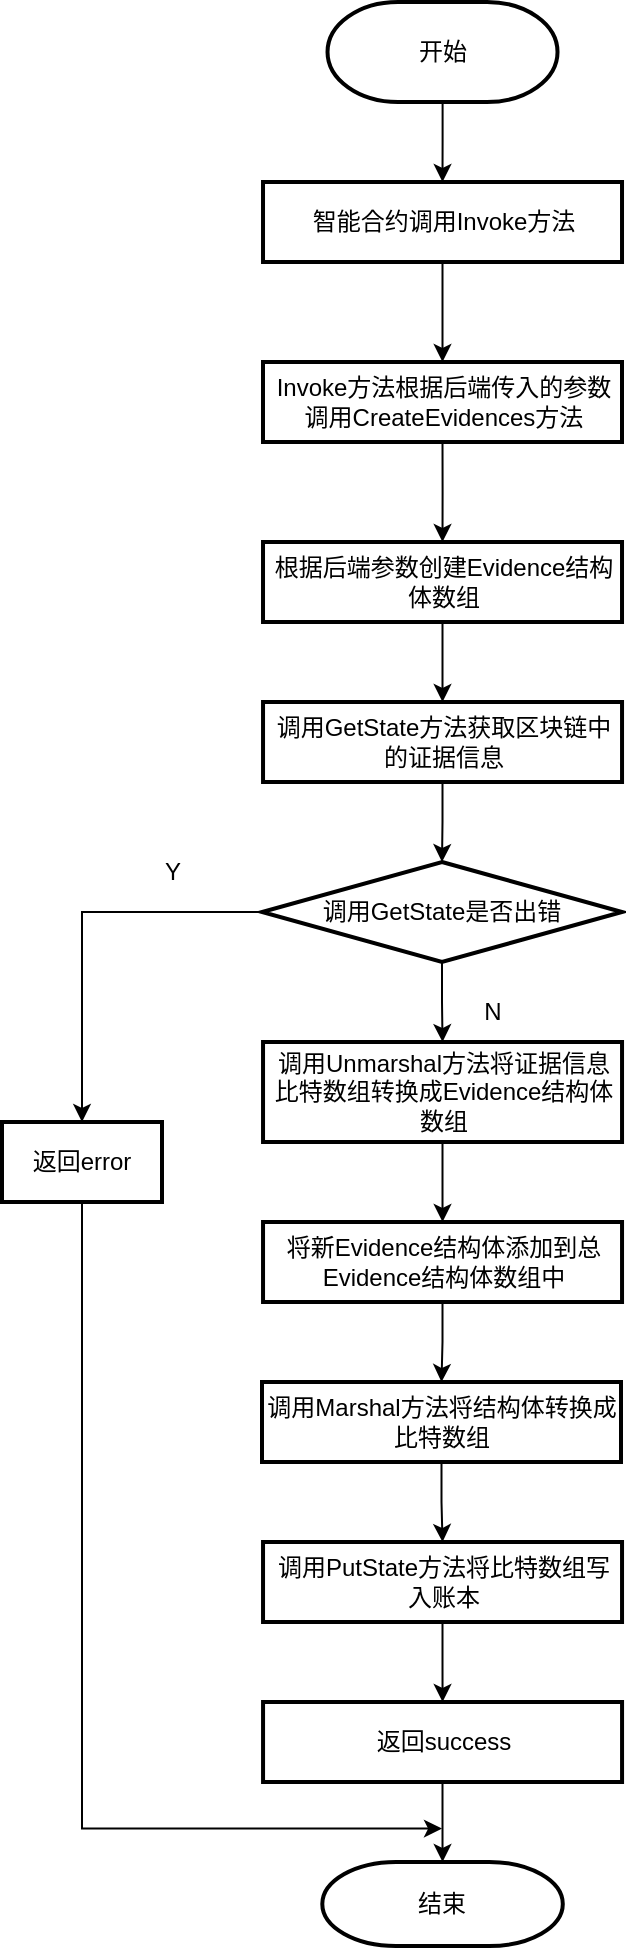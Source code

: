 <mxfile version="21.3.2" type="device">
  <diagram id="C5RBs43oDa-KdzZeNtuy" name="Page-1">
    <mxGraphModel dx="1036" dy="373" grid="1" gridSize="10" guides="1" tooltips="1" connect="1" arrows="1" fold="1" page="1" pageScale="1" pageWidth="827" pageHeight="1169" math="0" shadow="0">
      <root>
        <mxCell id="WIyWlLk6GJQsqaUBKTNV-0" />
        <mxCell id="WIyWlLk6GJQsqaUBKTNV-1" parent="WIyWlLk6GJQsqaUBKTNV-0" />
        <mxCell id="o6iEz9svOuSVI9pk4N0p-0" value="" style="edgeStyle=orthogonalEdgeStyle;rounded=0;orthogonalLoop=1;jettySize=auto;html=1;" edge="1" parent="WIyWlLk6GJQsqaUBKTNV-1" source="o6iEz9svOuSVI9pk4N0p-1" target="o6iEz9svOuSVI9pk4N0p-3">
          <mxGeometry relative="1" as="geometry" />
        </mxCell>
        <mxCell id="o6iEz9svOuSVI9pk4N0p-1" value="开始" style="strokeWidth=2;html=1;shape=mxgraph.flowchart.terminator;whiteSpace=wrap;" vertex="1" parent="WIyWlLk6GJQsqaUBKTNV-1">
          <mxGeometry x="422.76" y="310" width="115" height="50" as="geometry" />
        </mxCell>
        <mxCell id="o6iEz9svOuSVI9pk4N0p-3" value="智能合约调用Invoke方法" style="whiteSpace=wrap;html=1;strokeWidth=2;" vertex="1" parent="WIyWlLk6GJQsqaUBKTNV-1">
          <mxGeometry x="390.51" y="400" width="179.5" height="40" as="geometry" />
        </mxCell>
        <mxCell id="o6iEz9svOuSVI9pk4N0p-8" value="" style="edgeStyle=orthogonalEdgeStyle;rounded=0;orthogonalLoop=1;jettySize=auto;html=1;exitX=0.5;exitY=1;exitDx=0;exitDy=0;entryX=0.5;entryY=0;entryDx=0;entryDy=0;" edge="1" parent="WIyWlLk6GJQsqaUBKTNV-1" source="o6iEz9svOuSVI9pk4N0p-3" target="o6iEz9svOuSVI9pk4N0p-41">
          <mxGeometry relative="1" as="geometry">
            <mxPoint x="480.25" y="440" as="sourcePoint" />
            <mxPoint x="480.241" y="480.003" as="targetPoint" />
          </mxGeometry>
        </mxCell>
        <mxCell id="o6iEz9svOuSVI9pk4N0p-10" value="" style="edgeStyle=orthogonalEdgeStyle;rounded=0;orthogonalLoop=1;jettySize=auto;html=1;exitX=0.5;exitY=1;exitDx=0;exitDy=0;" edge="1" parent="WIyWlLk6GJQsqaUBKTNV-1" source="o6iEz9svOuSVI9pk4N0p-41" target="o6iEz9svOuSVI9pk4N0p-14">
          <mxGeometry relative="1" as="geometry">
            <mxPoint x="480.25" y="540.0" as="sourcePoint" />
          </mxGeometry>
        </mxCell>
        <mxCell id="o6iEz9svOuSVI9pk4N0p-20" value="" style="edgeStyle=orthogonalEdgeStyle;rounded=0;orthogonalLoop=1;jettySize=auto;html=1;entryX=0.5;entryY=0;entryDx=0;entryDy=0;" edge="1" parent="WIyWlLk6GJQsqaUBKTNV-1" source="o6iEz9svOuSVI9pk4N0p-14">
          <mxGeometry relative="1" as="geometry">
            <mxPoint x="480.26" y="660" as="targetPoint" />
          </mxGeometry>
        </mxCell>
        <mxCell id="o6iEz9svOuSVI9pk4N0p-14" value="根据后端参数创建Evidence结构体数组" style="whiteSpace=wrap;html=1;strokeWidth=2;" vertex="1" parent="WIyWlLk6GJQsqaUBKTNV-1">
          <mxGeometry x="390.51" y="580" width="179.5" height="40" as="geometry" />
        </mxCell>
        <mxCell id="o6iEz9svOuSVI9pk4N0p-15" value="结束" style="strokeWidth=2;html=1;shape=mxgraph.flowchart.terminator;whiteSpace=wrap;" vertex="1" parent="WIyWlLk6GJQsqaUBKTNV-1">
          <mxGeometry x="420.15" y="1240" width="120.25" height="42" as="geometry" />
        </mxCell>
        <mxCell id="o6iEz9svOuSVI9pk4N0p-16" value="N" style="text;html=1;align=center;verticalAlign=middle;resizable=0;points=[];autosize=1;strokeColor=none;fillColor=none;" vertex="1" parent="WIyWlLk6GJQsqaUBKTNV-1">
          <mxGeometry x="490" y="800" width="30" height="30" as="geometry" />
        </mxCell>
        <mxCell id="o6iEz9svOuSVI9pk4N0p-17" value="Y" style="text;html=1;align=center;verticalAlign=middle;resizable=0;points=[];autosize=1;strokeColor=none;fillColor=none;" vertex="1" parent="WIyWlLk6GJQsqaUBKTNV-1">
          <mxGeometry x="330" y="730" width="30" height="30" as="geometry" />
        </mxCell>
        <mxCell id="o6iEz9svOuSVI9pk4N0p-60" style="edgeStyle=orthogonalEdgeStyle;rounded=0;orthogonalLoop=1;jettySize=auto;html=1;" edge="1" parent="WIyWlLk6GJQsqaUBKTNV-1" source="o6iEz9svOuSVI9pk4N0p-25">
          <mxGeometry relative="1" as="geometry">
            <mxPoint x="480" y="1223.31" as="targetPoint" />
            <Array as="points">
              <mxPoint x="300" y="1223" />
            </Array>
          </mxGeometry>
        </mxCell>
        <mxCell id="o6iEz9svOuSVI9pk4N0p-25" value="返回error" style="whiteSpace=wrap;html=1;strokeWidth=2;" vertex="1" parent="WIyWlLk6GJQsqaUBKTNV-1">
          <mxGeometry x="260" y="870" width="80" height="40" as="geometry" />
        </mxCell>
        <mxCell id="o6iEz9svOuSVI9pk4N0p-43" value="" style="edgeStyle=orthogonalEdgeStyle;rounded=0;orthogonalLoop=1;jettySize=auto;html=1;" edge="1" parent="WIyWlLk6GJQsqaUBKTNV-1" source="o6iEz9svOuSVI9pk4N0p-34" target="o6iEz9svOuSVI9pk4N0p-42">
          <mxGeometry relative="1" as="geometry" />
        </mxCell>
        <mxCell id="o6iEz9svOuSVI9pk4N0p-34" value="调用GetState方法获取区块链中的证据信息" style="whiteSpace=wrap;html=1;strokeWidth=2;" vertex="1" parent="WIyWlLk6GJQsqaUBKTNV-1">
          <mxGeometry x="390.52" y="660" width="179.5" height="40" as="geometry" />
        </mxCell>
        <mxCell id="o6iEz9svOuSVI9pk4N0p-48" style="edgeStyle=orthogonalEdgeStyle;rounded=0;orthogonalLoop=1;jettySize=auto;html=1;entryX=0.5;entryY=0;entryDx=0;entryDy=0;" edge="1" parent="WIyWlLk6GJQsqaUBKTNV-1" source="o6iEz9svOuSVI9pk4N0p-37" target="o6iEz9svOuSVI9pk4N0p-47">
          <mxGeometry relative="1" as="geometry" />
        </mxCell>
        <mxCell id="o6iEz9svOuSVI9pk4N0p-37" value="调用Unmarshal方法将证据信息比特数组转换成Evidence结构体数组" style="whiteSpace=wrap;html=1;strokeWidth=2;" vertex="1" parent="WIyWlLk6GJQsqaUBKTNV-1">
          <mxGeometry x="390.52" y="830" width="179.5" height="50" as="geometry" />
        </mxCell>
        <mxCell id="o6iEz9svOuSVI9pk4N0p-41" value="Invoke方法根据后端传入的参数调用CreateEvidences方法" style="whiteSpace=wrap;html=1;strokeWidth=2;" vertex="1" parent="WIyWlLk6GJQsqaUBKTNV-1">
          <mxGeometry x="390.5" y="490" width="179.5" height="40" as="geometry" />
        </mxCell>
        <mxCell id="o6iEz9svOuSVI9pk4N0p-45" style="edgeStyle=orthogonalEdgeStyle;rounded=0;orthogonalLoop=1;jettySize=auto;html=1;entryX=0.5;entryY=0;entryDx=0;entryDy=0;" edge="1" parent="WIyWlLk6GJQsqaUBKTNV-1" source="o6iEz9svOuSVI9pk4N0p-42" target="o6iEz9svOuSVI9pk4N0p-25">
          <mxGeometry relative="1" as="geometry" />
        </mxCell>
        <mxCell id="o6iEz9svOuSVI9pk4N0p-46" style="edgeStyle=orthogonalEdgeStyle;rounded=0;orthogonalLoop=1;jettySize=auto;html=1;entryX=0.5;entryY=0;entryDx=0;entryDy=0;" edge="1" parent="WIyWlLk6GJQsqaUBKTNV-1" source="o6iEz9svOuSVI9pk4N0p-42" target="o6iEz9svOuSVI9pk4N0p-37">
          <mxGeometry relative="1" as="geometry" />
        </mxCell>
        <mxCell id="o6iEz9svOuSVI9pk4N0p-42" value="调用GetState是否出错" style="rhombus;whiteSpace=wrap;html=1;strokeWidth=2;" vertex="1" parent="WIyWlLk6GJQsqaUBKTNV-1">
          <mxGeometry x="390" y="740" width="180" height="50" as="geometry" />
        </mxCell>
        <mxCell id="o6iEz9svOuSVI9pk4N0p-52" style="edgeStyle=orthogonalEdgeStyle;rounded=0;orthogonalLoop=1;jettySize=auto;html=1;entryX=0.5;entryY=0;entryDx=0;entryDy=0;" edge="1" parent="WIyWlLk6GJQsqaUBKTNV-1" source="o6iEz9svOuSVI9pk4N0p-47" target="o6iEz9svOuSVI9pk4N0p-50">
          <mxGeometry relative="1" as="geometry" />
        </mxCell>
        <mxCell id="o6iEz9svOuSVI9pk4N0p-47" value="将新Evidence结构体添加到总Evidence结构体数组中" style="whiteSpace=wrap;html=1;strokeWidth=2;" vertex="1" parent="WIyWlLk6GJQsqaUBKTNV-1">
          <mxGeometry x="390.52" y="920" width="179.5" height="40" as="geometry" />
        </mxCell>
        <mxCell id="o6iEz9svOuSVI9pk4N0p-54" style="edgeStyle=orthogonalEdgeStyle;rounded=0;orthogonalLoop=1;jettySize=auto;html=1;entryX=0.5;entryY=0;entryDx=0;entryDy=0;" edge="1" parent="WIyWlLk6GJQsqaUBKTNV-1" source="o6iEz9svOuSVI9pk4N0p-50" target="o6iEz9svOuSVI9pk4N0p-53">
          <mxGeometry relative="1" as="geometry" />
        </mxCell>
        <mxCell id="o6iEz9svOuSVI9pk4N0p-50" value="调用Marshal方法将结构体转换成比特数组" style="whiteSpace=wrap;html=1;strokeWidth=2;" vertex="1" parent="WIyWlLk6GJQsqaUBKTNV-1">
          <mxGeometry x="390" y="1000" width="179.5" height="40" as="geometry" />
        </mxCell>
        <mxCell id="o6iEz9svOuSVI9pk4N0p-58" style="edgeStyle=orthogonalEdgeStyle;rounded=0;orthogonalLoop=1;jettySize=auto;html=1;entryX=0.5;entryY=0;entryDx=0;entryDy=0;" edge="1" parent="WIyWlLk6GJQsqaUBKTNV-1" source="o6iEz9svOuSVI9pk4N0p-53" target="o6iEz9svOuSVI9pk4N0p-56">
          <mxGeometry relative="1" as="geometry" />
        </mxCell>
        <mxCell id="o6iEz9svOuSVI9pk4N0p-53" value="调用PutState方法将比特数组写入账本" style="whiteSpace=wrap;html=1;strokeWidth=2;" vertex="1" parent="WIyWlLk6GJQsqaUBKTNV-1">
          <mxGeometry x="390.52" y="1080" width="179.5" height="40" as="geometry" />
        </mxCell>
        <mxCell id="o6iEz9svOuSVI9pk4N0p-59" style="edgeStyle=orthogonalEdgeStyle;rounded=0;orthogonalLoop=1;jettySize=auto;html=1;entryX=0.5;entryY=0;entryDx=0;entryDy=0;entryPerimeter=0;" edge="1" parent="WIyWlLk6GJQsqaUBKTNV-1" source="o6iEz9svOuSVI9pk4N0p-56" target="o6iEz9svOuSVI9pk4N0p-15">
          <mxGeometry relative="1" as="geometry" />
        </mxCell>
        <mxCell id="o6iEz9svOuSVI9pk4N0p-56" value="返回success" style="whiteSpace=wrap;html=1;strokeWidth=2;" vertex="1" parent="WIyWlLk6GJQsqaUBKTNV-1">
          <mxGeometry x="390.53" y="1160" width="179.5" height="40" as="geometry" />
        </mxCell>
      </root>
    </mxGraphModel>
  </diagram>
</mxfile>
